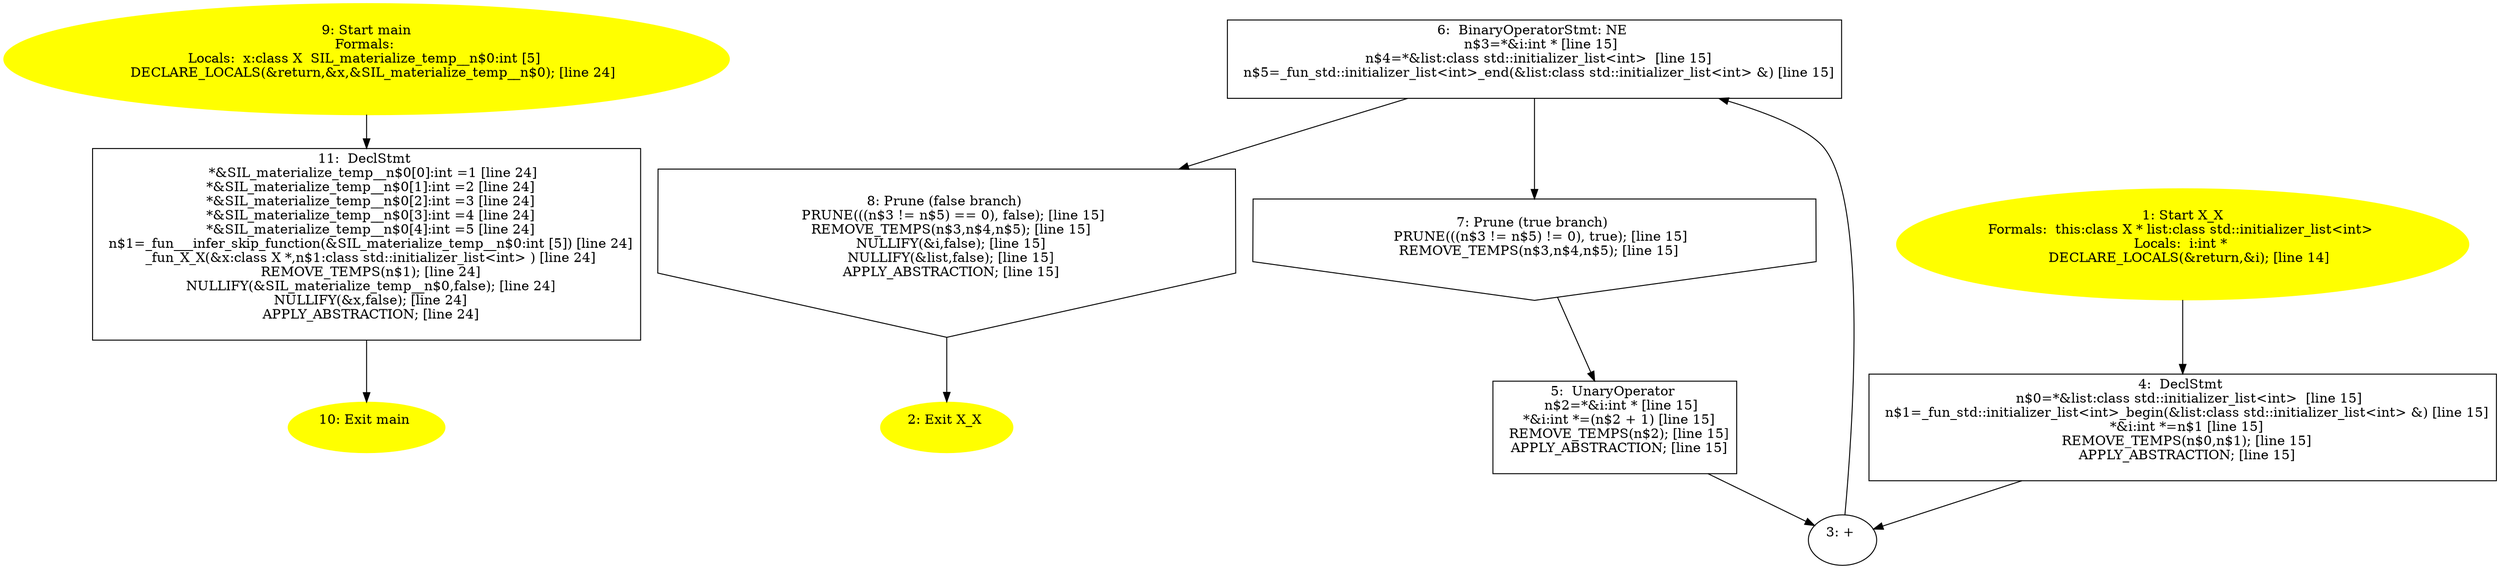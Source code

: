 digraph iCFG {
11 [label="11:  DeclStmt \n   *&SIL_materialize_temp__n$0[0]:int =1 [line 24]\n  *&SIL_materialize_temp__n$0[1]:int =2 [line 24]\n  *&SIL_materialize_temp__n$0[2]:int =3 [line 24]\n  *&SIL_materialize_temp__n$0[3]:int =4 [line 24]\n  *&SIL_materialize_temp__n$0[4]:int =5 [line 24]\n  n$1=_fun___infer_skip_function(&SIL_materialize_temp__n$0:int [5]) [line 24]\n  _fun_X_X(&x:class X *,n$1:class std::initializer_list<int> ) [line 24]\n  REMOVE_TEMPS(n$1); [line 24]\n  NULLIFY(&SIL_materialize_temp__n$0,false); [line 24]\n  NULLIFY(&x,false); [line 24]\n  APPLY_ABSTRACTION; [line 24]\n " shape="box"]
	

	 11 -> 10 ;
10 [label="10: Exit main \n  " color=yellow style=filled]
	

9 [label="9: Start main\nFormals: \nLocals:  x:class X  SIL_materialize_temp__n$0:int [5] \n   DECLARE_LOCALS(&return,&x,&SIL_materialize_temp__n$0); [line 24]\n " color=yellow style=filled]
	

	 9 -> 11 ;
8 [label="8: Prune (false branch) \n   PRUNE(((n$3 != n$5) == 0), false); [line 15]\n  REMOVE_TEMPS(n$3,n$4,n$5); [line 15]\n  NULLIFY(&i,false); [line 15]\n  NULLIFY(&list,false); [line 15]\n  APPLY_ABSTRACTION; [line 15]\n " shape="invhouse"]
	

	 8 -> 2 ;
7 [label="7: Prune (true branch) \n   PRUNE(((n$3 != n$5) != 0), true); [line 15]\n  REMOVE_TEMPS(n$3,n$4,n$5); [line 15]\n " shape="invhouse"]
	

	 7 -> 5 ;
6 [label="6:  BinaryOperatorStmt: NE \n   n$3=*&i:int * [line 15]\n  n$4=*&list:class std::initializer_list<int>  [line 15]\n  n$5=_fun_std::initializer_list<int>_end(&list:class std::initializer_list<int> &) [line 15]\n " shape="box"]
	

	 6 -> 7 ;
	 6 -> 8 ;
5 [label="5:  UnaryOperator \n   n$2=*&i:int * [line 15]\n  *&i:int *=(n$2 + 1) [line 15]\n  REMOVE_TEMPS(n$2); [line 15]\n  APPLY_ABSTRACTION; [line 15]\n " shape="box"]
	

	 5 -> 3 ;
4 [label="4:  DeclStmt \n   n$0=*&list:class std::initializer_list<int>  [line 15]\n  n$1=_fun_std::initializer_list<int>_begin(&list:class std::initializer_list<int> &) [line 15]\n  *&i:int *=n$1 [line 15]\n  REMOVE_TEMPS(n$0,n$1); [line 15]\n  APPLY_ABSTRACTION; [line 15]\n " shape="box"]
	

	 4 -> 3 ;
3 [label="3: + \n  " ]
	

	 3 -> 6 ;
2 [label="2: Exit X_X \n  " color=yellow style=filled]
	

1 [label="1: Start X_X\nFormals:  this:class X * list:class std::initializer_list<int> \nLocals:  i:int * \n   DECLARE_LOCALS(&return,&i); [line 14]\n " color=yellow style=filled]
	

	 1 -> 4 ;
}
